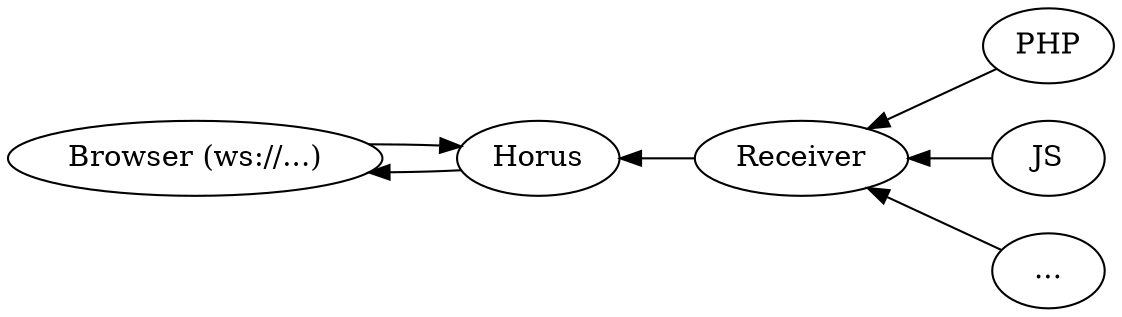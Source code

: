 strict digraph G {
  rankdir = RL;
  /*concentrate = true*/

  Horus [label = "Horus"]
  Browser [label = "Browser (ws://...)"]
  Receiver [label = "Receiver"]

  PHP [label = "PHP"]
  JS [label = "JS"]
  AnyClient [label = "..."]

  Browser -> Horus
  Horus -> Browser
  Receiver -> Horus

  PHP -> Receiver
  JS -> Receiver
  AnyClient -> Receiver
}
